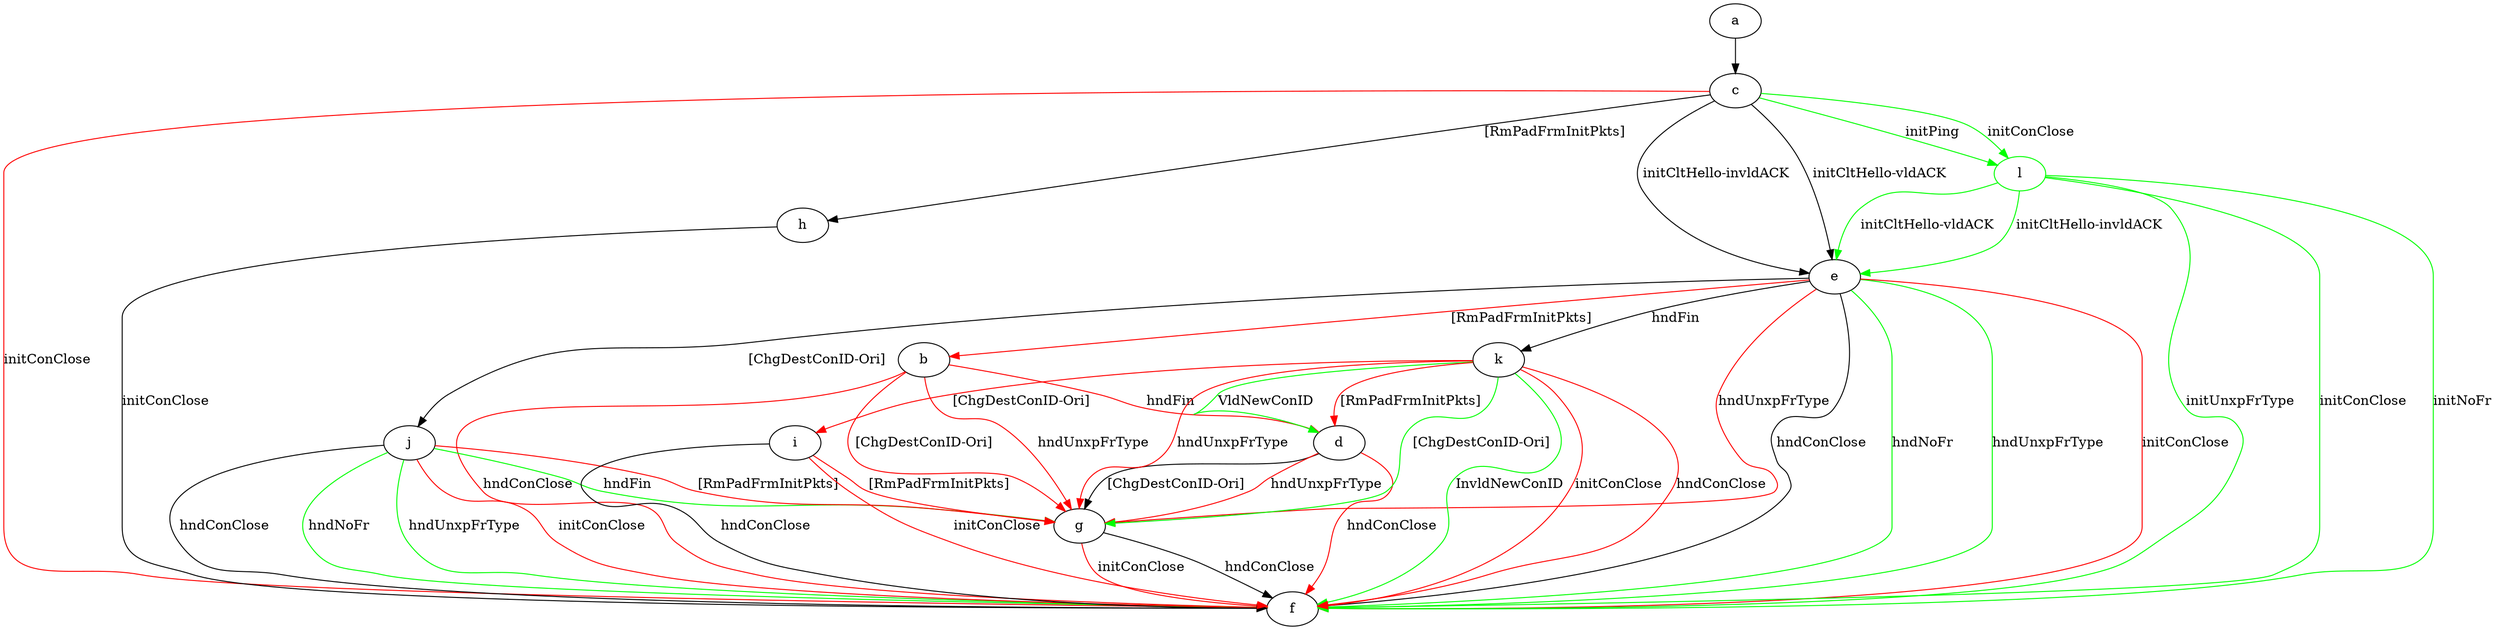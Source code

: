 digraph "" {
	a -> c	[key=0];
	b -> d	[key=0,
		color=red,
		label="hndFin "];
	b -> f	[key=0,
		color=red,
		label="hndConClose "];
	b -> g	[key=0,
		color=red,
		label="hndUnxpFrType "];
	b -> g	[key=1,
		color=red,
		label="[ChgDestConID-Ori] "];
	c -> e	[key=0,
		label="initCltHello-vldACK "];
	c -> e	[key=1,
		label="initCltHello-invldACK "];
	c -> f	[key=0,
		color=red,
		label="initConClose "];
	c -> h	[key=0,
		label="[RmPadFrmInitPkts] "];
	l	[color=green];
	c -> l	[key=0,
		color=green,
		label="initPing "];
	c -> l	[key=1,
		color=green,
		label="initConClose "];
	d -> f	[key=0,
		color=red,
		label="hndConClose "];
	d -> g	[key=0,
		label="[ChgDestConID-Ori] "];
	d -> g	[key=1,
		color=red,
		label="hndUnxpFrType "];
	e -> b	[key=0,
		color=red,
		label="[RmPadFrmInitPkts] "];
	e -> f	[key=0,
		label="hndConClose "];
	e -> f	[key=1,
		color=green,
		label="hndNoFr "];
	e -> f	[key=2,
		color=green,
		label="hndUnxpFrType "];
	e -> f	[key=3,
		color=red,
		label="initConClose "];
	e -> g	[key=0,
		color=red,
		label="hndUnxpFrType "];
	e -> j	[key=0,
		label="[ChgDestConID-Ori] "];
	e -> k	[key=0,
		label="hndFin "];
	g -> f	[key=0,
		label="hndConClose "];
	g -> f	[key=1,
		color=red,
		label="initConClose "];
	h -> f	[key=0,
		label="initConClose "];
	i -> f	[key=0,
		label="hndConClose "];
	i -> f	[key=1,
		color=red,
		label="initConClose "];
	i -> g	[key=0,
		color=red,
		label="[RmPadFrmInitPkts] "];
	j -> f	[key=0,
		label="hndConClose "];
	j -> f	[key=1,
		color=green,
		label="hndNoFr "];
	j -> f	[key=2,
		color=green,
		label="hndUnxpFrType "];
	j -> f	[key=3,
		color=red,
		label="initConClose "];
	j -> g	[key=0,
		color=green,
		label="hndFin "];
	j -> g	[key=1,
		color=red,
		label="[RmPadFrmInitPkts] "];
	k -> d	[key=0,
		color=green,
		label="VldNewConID "];
	k -> d	[key=1,
		color=red,
		label="[RmPadFrmInitPkts] "];
	k -> f	[key=0,
		color=green,
		label="InvldNewConID "];
	k -> f	[key=1,
		color=red,
		label="initConClose "];
	k -> f	[key=2,
		color=red,
		label="hndConClose "];
	k -> g	[key=0,
		color=green,
		label="[ChgDestConID-Ori] "];
	k -> g	[key=1,
		color=red,
		label="hndUnxpFrType "];
	k -> i	[key=0,
		color=red,
		label="[ChgDestConID-Ori] "];
	l -> e	[key=0,
		color=green,
		label="initCltHello-vldACK "];
	l -> e	[key=1,
		color=green,
		label="initCltHello-invldACK "];
	l -> f	[key=0,
		color=green,
		label="initConClose "];
	l -> f	[key=1,
		color=green,
		label="initNoFr "];
	l -> f	[key=2,
		color=green,
		label="initUnxpFrType "];
}

